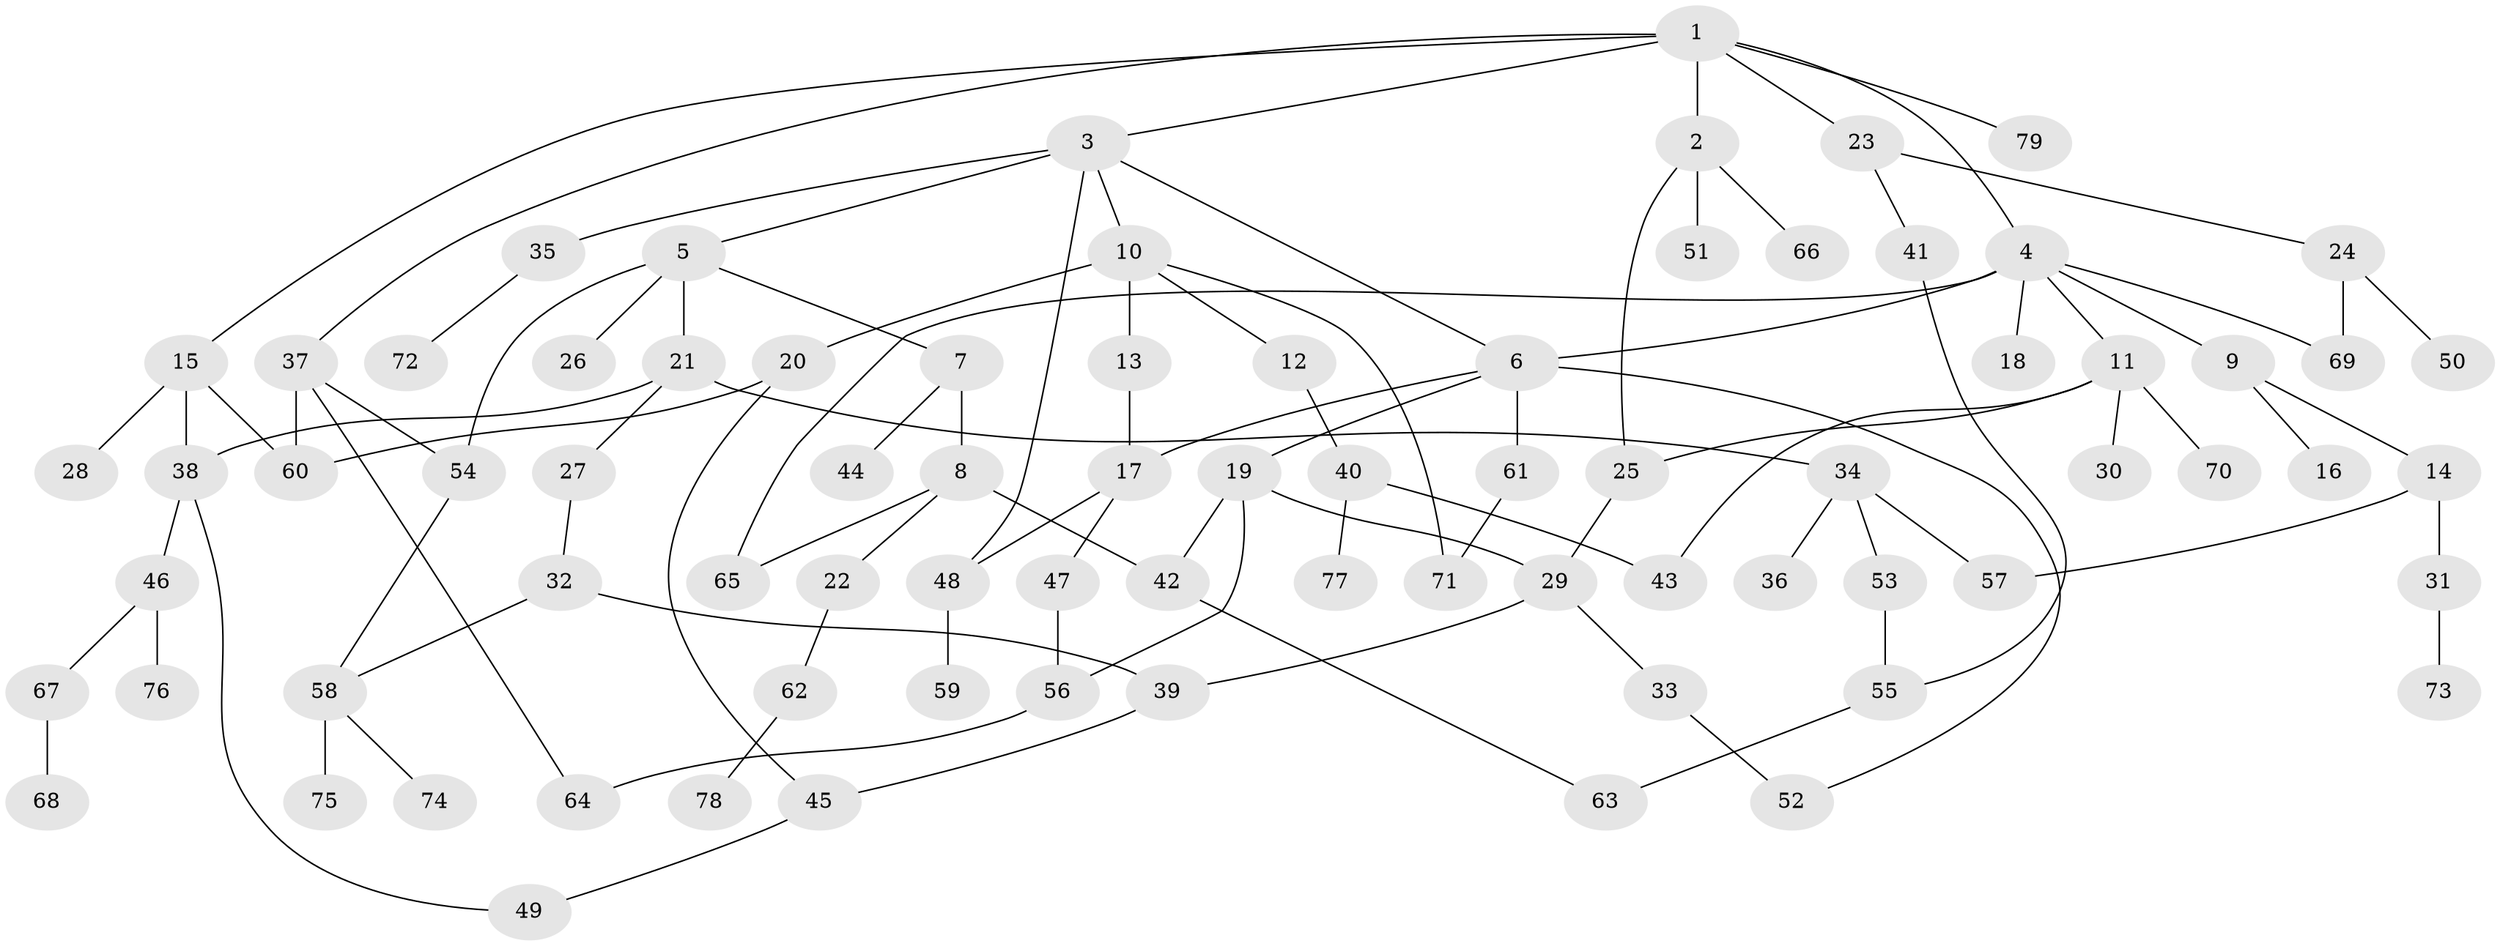// Generated by graph-tools (version 1.1) at 2025/34/03/09/25 02:34:08]
// undirected, 79 vertices, 102 edges
graph export_dot {
graph [start="1"]
  node [color=gray90,style=filled];
  1;
  2;
  3;
  4;
  5;
  6;
  7;
  8;
  9;
  10;
  11;
  12;
  13;
  14;
  15;
  16;
  17;
  18;
  19;
  20;
  21;
  22;
  23;
  24;
  25;
  26;
  27;
  28;
  29;
  30;
  31;
  32;
  33;
  34;
  35;
  36;
  37;
  38;
  39;
  40;
  41;
  42;
  43;
  44;
  45;
  46;
  47;
  48;
  49;
  50;
  51;
  52;
  53;
  54;
  55;
  56;
  57;
  58;
  59;
  60;
  61;
  62;
  63;
  64;
  65;
  66;
  67;
  68;
  69;
  70;
  71;
  72;
  73;
  74;
  75;
  76;
  77;
  78;
  79;
  1 -- 2;
  1 -- 3;
  1 -- 4;
  1 -- 15;
  1 -- 23;
  1 -- 37;
  1 -- 79;
  2 -- 25;
  2 -- 51;
  2 -- 66;
  3 -- 5;
  3 -- 6;
  3 -- 10;
  3 -- 35;
  3 -- 48;
  4 -- 9;
  4 -- 11;
  4 -- 18;
  4 -- 65;
  4 -- 69;
  4 -- 6;
  5 -- 7;
  5 -- 21;
  5 -- 26;
  5 -- 54;
  6 -- 17;
  6 -- 19;
  6 -- 61;
  6 -- 52;
  7 -- 8;
  7 -- 44;
  8 -- 22;
  8 -- 42;
  8 -- 65;
  9 -- 14;
  9 -- 16;
  10 -- 12;
  10 -- 13;
  10 -- 20;
  10 -- 71;
  11 -- 30;
  11 -- 70;
  11 -- 43;
  11 -- 25;
  12 -- 40;
  13 -- 17;
  14 -- 31;
  14 -- 57;
  15 -- 28;
  15 -- 38;
  15 -- 60;
  17 -- 47;
  17 -- 48;
  19 -- 42;
  19 -- 56;
  19 -- 29;
  20 -- 60;
  20 -- 45;
  21 -- 27;
  21 -- 34;
  21 -- 38;
  22 -- 62;
  23 -- 24;
  23 -- 41;
  24 -- 50;
  24 -- 69;
  25 -- 29;
  27 -- 32;
  29 -- 33;
  29 -- 39;
  31 -- 73;
  32 -- 58;
  32 -- 39;
  33 -- 52;
  34 -- 36;
  34 -- 53;
  34 -- 57;
  35 -- 72;
  37 -- 54;
  37 -- 60;
  37 -- 64;
  38 -- 46;
  38 -- 49;
  39 -- 45;
  40 -- 43;
  40 -- 77;
  41 -- 55;
  42 -- 63;
  45 -- 49;
  46 -- 67;
  46 -- 76;
  47 -- 56;
  48 -- 59;
  53 -- 55;
  54 -- 58;
  55 -- 63;
  56 -- 64;
  58 -- 74;
  58 -- 75;
  61 -- 71;
  62 -- 78;
  67 -- 68;
}
